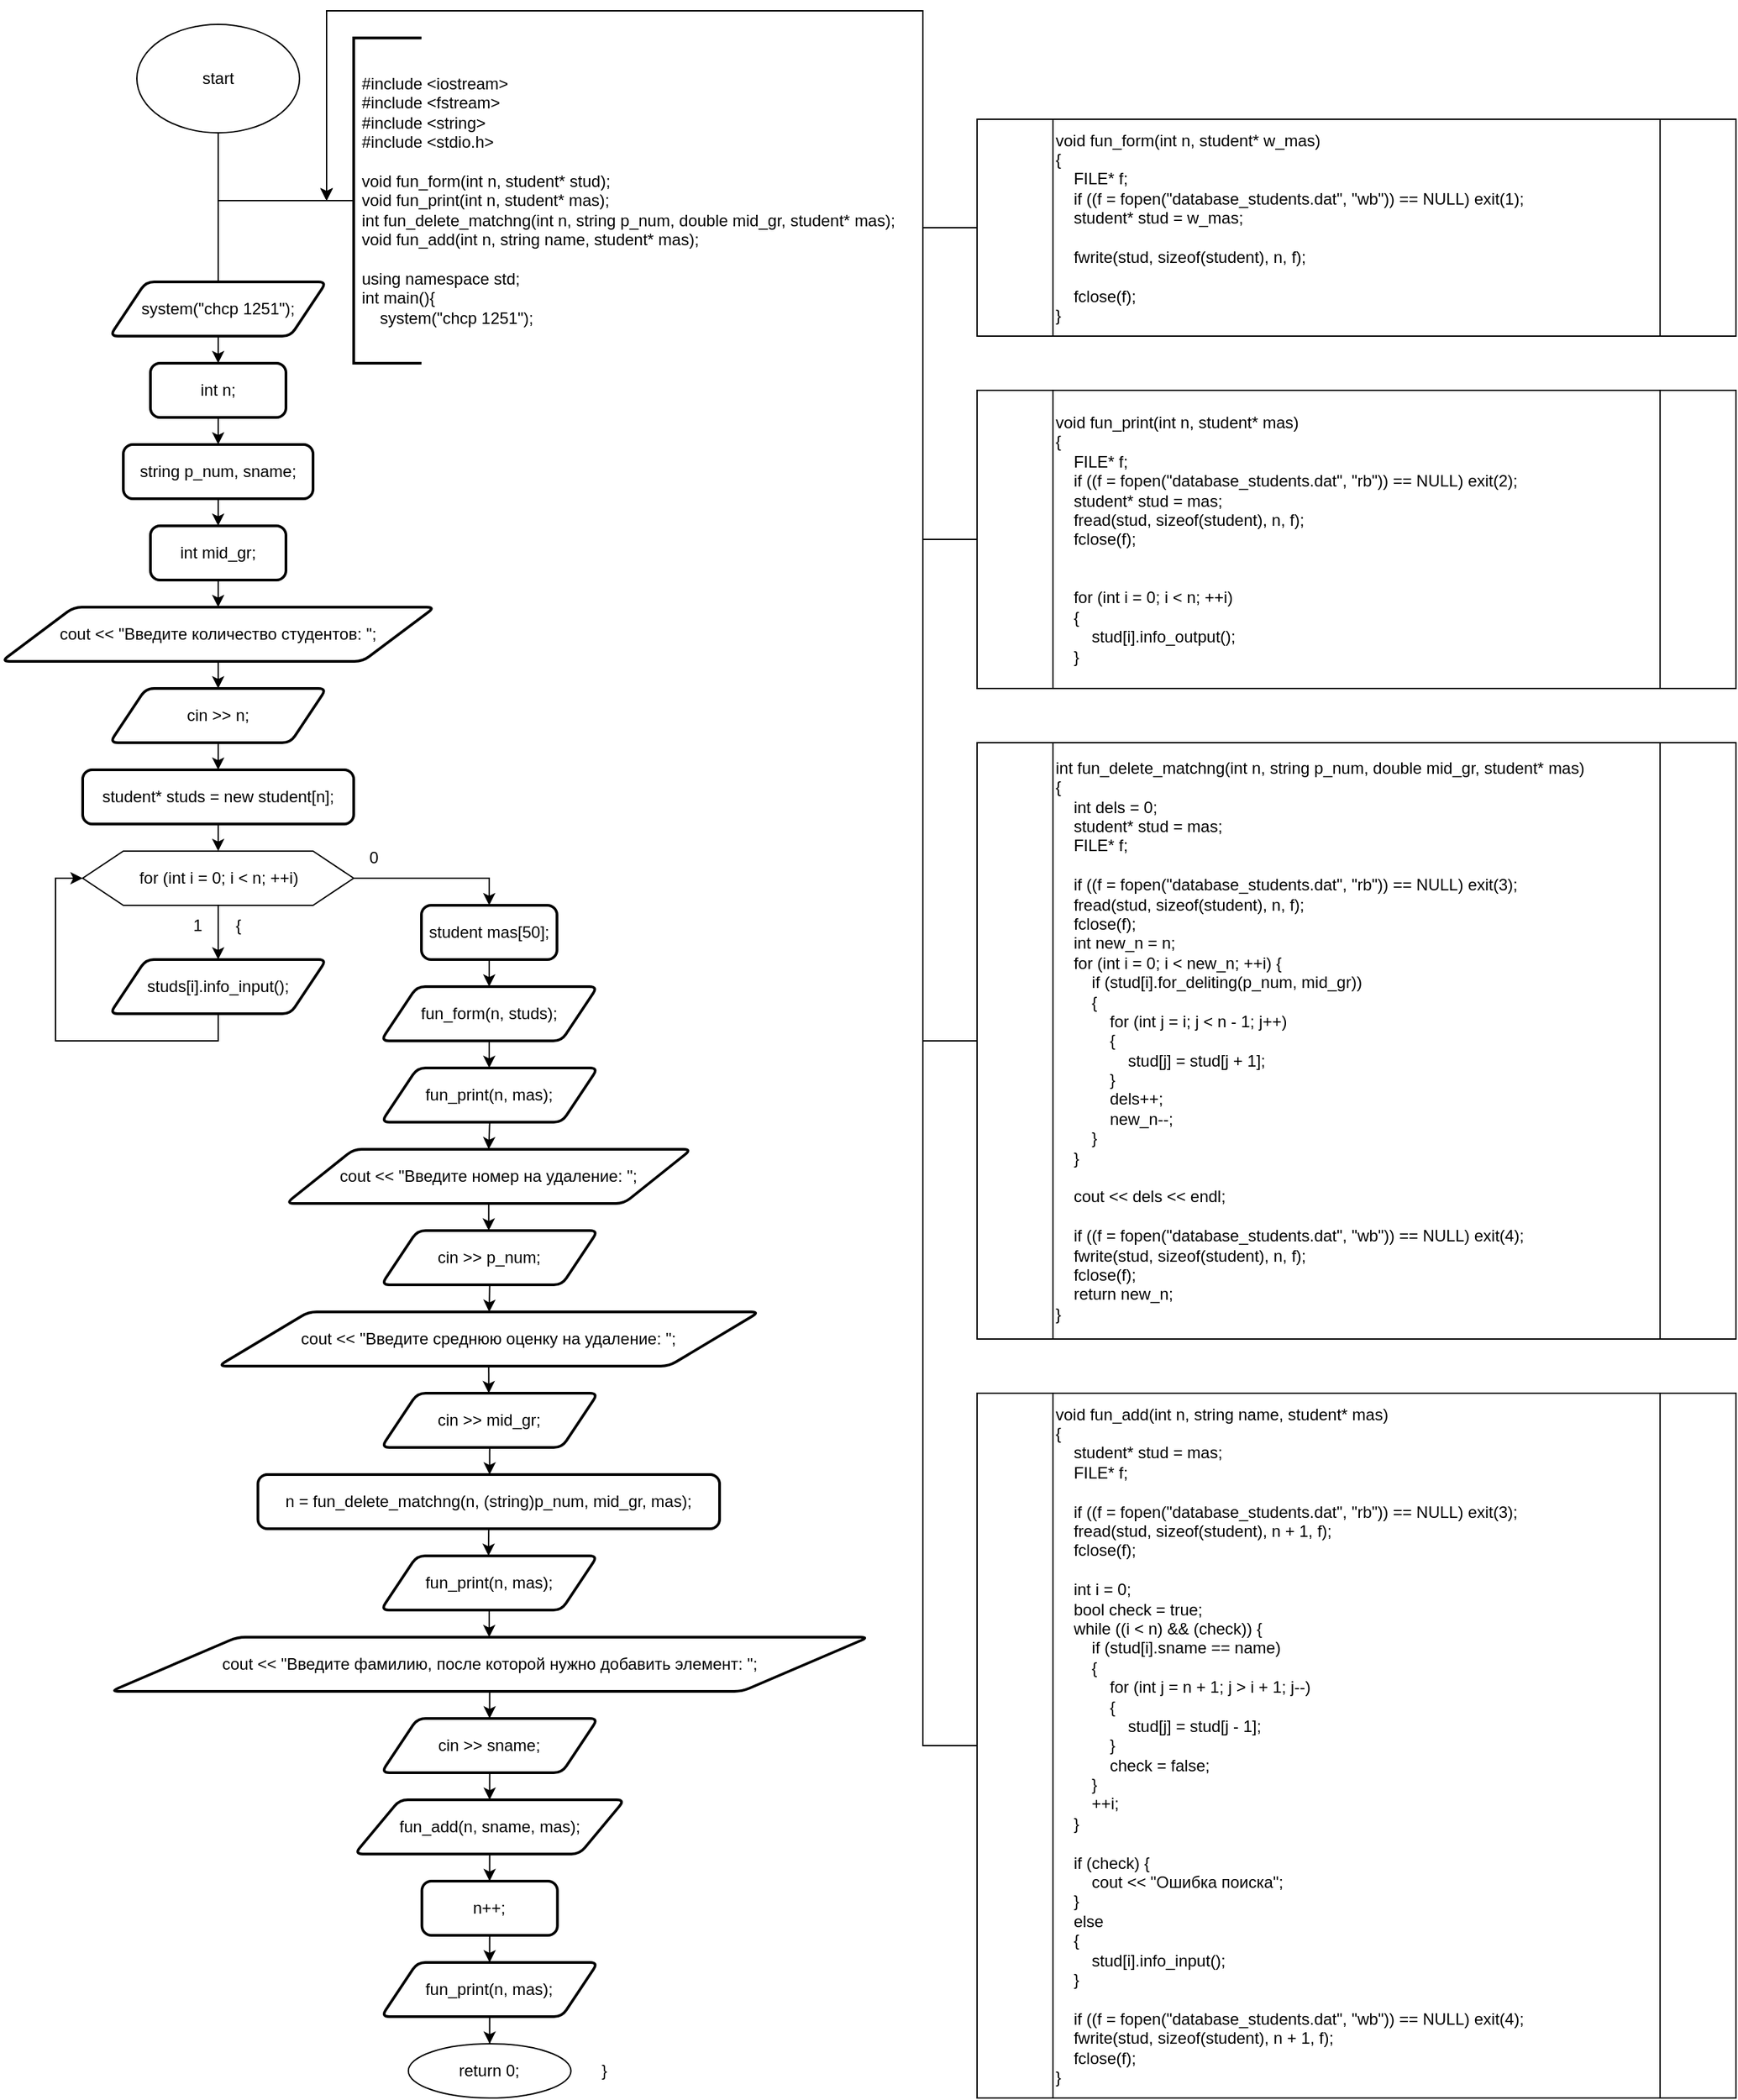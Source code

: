 <mxfile version="23.1.5" type="device">
  <diagram name="Страница — 1" id="C1-LD8xZu3iRwNskrKy1">
    <mxGraphModel dx="712" dy="828" grid="1" gridSize="10" guides="1" tooltips="1" connect="1" arrows="1" fold="1" page="1" pageScale="1" pageWidth="827" pageHeight="1169" math="0" shadow="0">
      <root>
        <mxCell id="0" />
        <mxCell id="1" parent="0" />
        <mxCell id="zZ3rf0ExTtPIG1O4RfIT-1" value="start" style="ellipse;whiteSpace=wrap;html=1;" parent="1" vertex="1">
          <mxGeometry x="180" y="30" width="120" height="80" as="geometry" />
        </mxCell>
        <mxCell id="zZ3rf0ExTtPIG1O4RfIT-2" value="" style="endArrow=classic;html=1;rounded=0;labelBackgroundColor=default;strokeColor=default;align=center;verticalAlign=middle;fontFamily=Helvetica;fontSize=11;fontColor=default;shape=connector;edgeStyle=orthogonalEdgeStyle;exitX=0.5;exitY=1;exitDx=0;exitDy=0;" parent="1" source="zZ3rf0ExTtPIG1O4RfIT-1" edge="1">
          <mxGeometry width="50" height="50" relative="1" as="geometry">
            <mxPoint x="290.29" y="200" as="sourcePoint" />
            <mxPoint x="240" y="230" as="targetPoint" />
          </mxGeometry>
        </mxCell>
        <mxCell id="zZ3rf0ExTtPIG1O4RfIT-3" style="edgeStyle=orthogonalEdgeStyle;rounded=0;orthogonalLoop=1;jettySize=auto;html=1;exitX=0;exitY=0.5;exitDx=0;exitDy=0;exitPerimeter=0;endArrow=none;endFill=0;strokeWidth=1;" parent="1" source="zZ3rf0ExTtPIG1O4RfIT-4" edge="1">
          <mxGeometry relative="1" as="geometry">
            <mxPoint x="240" y="160" as="targetPoint" />
            <mxPoint x="300" y="160" as="sourcePoint" />
          </mxGeometry>
        </mxCell>
        <mxCell id="zZ3rf0ExTtPIG1O4RfIT-4" value="" style="strokeWidth=2;html=1;shape=mxgraph.flowchart.annotation_1;align=left;pointerEvents=1;" parent="1" vertex="1">
          <mxGeometry x="340" y="40" width="50" height="240" as="geometry" />
        </mxCell>
        <mxCell id="zZ3rf0ExTtPIG1O4RfIT-5" value="&lt;div&gt;#include &amp;lt;iostream&amp;gt;&lt;/div&gt;&lt;div&gt;#include &amp;lt;fstream&amp;gt;&lt;/div&gt;&lt;div&gt;#include &amp;lt;string&amp;gt;&lt;/div&gt;&lt;div&gt;#include &amp;lt;stdio.h&amp;gt;&lt;/div&gt;&lt;div&gt;&lt;br&gt;&lt;/div&gt;&lt;div&gt;&lt;div&gt;void fun_form(int n, student* stud);&lt;/div&gt;&lt;div&gt;void fun_print(int n, student* mas);&lt;/div&gt;&lt;div&gt;int fun_delete_matchng(int n, string p_num, double mid_gr, student* mas);&lt;/div&gt;&lt;div&gt;void fun_add(int n, string name, student* mas);&lt;/div&gt;&lt;/div&gt;&lt;div&gt;&lt;br&gt;&lt;/div&gt;&lt;div&gt;using namespace std;&lt;/div&gt;int main(){&lt;br&gt;&lt;span style=&quot;&quot;&gt;&lt;span style=&quot;&quot;&gt;&amp;nbsp;&amp;nbsp;&amp;nbsp;&amp;nbsp;&lt;/span&gt;&lt;/span&gt;system(&quot;chcp 1251&quot;);" style="text;strokeColor=none;fillColor=none;align=left;verticalAlign=middle;spacingLeft=4;spacingRight=4;overflow=hidden;points=[[0,0.5],[1,0.5]];portConstraint=eastwest;rotatable=0;whiteSpace=wrap;html=1;" parent="1" vertex="1">
          <mxGeometry x="340" y="50" width="410" height="220" as="geometry" />
        </mxCell>
        <mxCell id="zZ3rf0ExTtPIG1O4RfIT-7" style="edgeStyle=orthogonalEdgeStyle;rounded=0;orthogonalLoop=1;jettySize=auto;html=1;exitX=0.5;exitY=1;exitDx=0;exitDy=0;" parent="1" source="zZ3rf0ExTtPIG1O4RfIT-6" target="zZ3rf0ExTtPIG1O4RfIT-8" edge="1">
          <mxGeometry relative="1" as="geometry">
            <mxPoint x="240.333" y="290.0" as="targetPoint" />
          </mxGeometry>
        </mxCell>
        <mxCell id="zZ3rf0ExTtPIG1O4RfIT-6" value="system(&quot;chcp 1251&quot;);" style="shape=parallelogram;html=1;strokeWidth=2;perimeter=parallelogramPerimeter;whiteSpace=wrap;rounded=1;arcSize=12;size=0.167;" parent="1" vertex="1">
          <mxGeometry x="160" y="220" width="160" height="40" as="geometry" />
        </mxCell>
        <mxCell id="zZ3rf0ExTtPIG1O4RfIT-9" style="edgeStyle=orthogonalEdgeStyle;rounded=0;orthogonalLoop=1;jettySize=auto;html=1;exitX=0.5;exitY=1;exitDx=0;exitDy=0;" parent="1" source="zZ3rf0ExTtPIG1O4RfIT-8" target="zZ3rf0ExTtPIG1O4RfIT-10" edge="1">
          <mxGeometry relative="1" as="geometry">
            <mxPoint x="240.333" y="360" as="targetPoint" />
          </mxGeometry>
        </mxCell>
        <mxCell id="zZ3rf0ExTtPIG1O4RfIT-8" value="int n;" style="rounded=1;whiteSpace=wrap;html=1;absoluteArcSize=1;arcSize=14;strokeWidth=2;" parent="1" vertex="1">
          <mxGeometry x="190.003" y="280.0" width="100" height="40" as="geometry" />
        </mxCell>
        <mxCell id="zZ3rf0ExTtPIG1O4RfIT-11" style="edgeStyle=orthogonalEdgeStyle;rounded=0;orthogonalLoop=1;jettySize=auto;html=1;exitX=0.5;exitY=1;exitDx=0;exitDy=0;" parent="1" source="zZ3rf0ExTtPIG1O4RfIT-10" target="zZ3rf0ExTtPIG1O4RfIT-12" edge="1">
          <mxGeometry relative="1" as="geometry">
            <mxPoint x="240.333" y="430" as="targetPoint" />
          </mxGeometry>
        </mxCell>
        <mxCell id="zZ3rf0ExTtPIG1O4RfIT-10" value="string p_num, sname;" style="rounded=1;whiteSpace=wrap;html=1;absoluteArcSize=1;arcSize=14;strokeWidth=2;" parent="1" vertex="1">
          <mxGeometry x="170.01" y="340" width="139.99" height="40" as="geometry" />
        </mxCell>
        <mxCell id="zZ3rf0ExTtPIG1O4RfIT-13" style="edgeStyle=orthogonalEdgeStyle;rounded=0;orthogonalLoop=1;jettySize=auto;html=1;exitX=0.5;exitY=1;exitDx=0;exitDy=0;" parent="1" source="zZ3rf0ExTtPIG1O4RfIT-12" target="zZ3rf0ExTtPIG1O4RfIT-14" edge="1">
          <mxGeometry relative="1" as="geometry">
            <mxPoint x="240" y="480" as="targetPoint" />
          </mxGeometry>
        </mxCell>
        <mxCell id="zZ3rf0ExTtPIG1O4RfIT-12" value="int mid_gr;" style="rounded=1;whiteSpace=wrap;html=1;absoluteArcSize=1;arcSize=14;strokeWidth=2;" parent="1" vertex="1">
          <mxGeometry x="190.003" y="400" width="100" height="40" as="geometry" />
        </mxCell>
        <mxCell id="zZ3rf0ExTtPIG1O4RfIT-15" style="edgeStyle=orthogonalEdgeStyle;rounded=0;orthogonalLoop=1;jettySize=auto;html=1;exitX=0.5;exitY=1;exitDx=0;exitDy=0;" parent="1" source="zZ3rf0ExTtPIG1O4RfIT-14" target="zZ3rf0ExTtPIG1O4RfIT-16" edge="1">
          <mxGeometry relative="1" as="geometry">
            <mxPoint x="240" y="550" as="targetPoint" />
          </mxGeometry>
        </mxCell>
        <mxCell id="zZ3rf0ExTtPIG1O4RfIT-14" value="cout &lt;&lt; &quot;Введите количество студентов: &quot;;" style="shape=parallelogram;html=1;strokeWidth=2;perimeter=parallelogramPerimeter;whiteSpace=wrap;rounded=1;arcSize=12;size=0.167;" parent="1" vertex="1">
          <mxGeometry x="80" y="460" width="320" height="40" as="geometry" />
        </mxCell>
        <mxCell id="zZ3rf0ExTtPIG1O4RfIT-17" style="edgeStyle=orthogonalEdgeStyle;rounded=0;orthogonalLoop=1;jettySize=auto;html=1;exitX=0.5;exitY=1;exitDx=0;exitDy=0;" parent="1" source="zZ3rf0ExTtPIG1O4RfIT-16" target="zZ3rf0ExTtPIG1O4RfIT-18" edge="1">
          <mxGeometry relative="1" as="geometry">
            <mxPoint x="240" y="600" as="targetPoint" />
          </mxGeometry>
        </mxCell>
        <mxCell id="zZ3rf0ExTtPIG1O4RfIT-16" value="cin &gt;&gt; n;" style="shape=parallelogram;html=1;strokeWidth=2;perimeter=parallelogramPerimeter;whiteSpace=wrap;rounded=1;arcSize=12;size=0.167;" parent="1" vertex="1">
          <mxGeometry x="160" y="520" width="160" height="40" as="geometry" />
        </mxCell>
        <mxCell id="zZ3rf0ExTtPIG1O4RfIT-19" style="edgeStyle=orthogonalEdgeStyle;rounded=0;orthogonalLoop=1;jettySize=auto;html=1;exitX=0.5;exitY=1;exitDx=0;exitDy=0;" parent="1" source="zZ3rf0ExTtPIG1O4RfIT-18" edge="1">
          <mxGeometry relative="1" as="geometry">
            <mxPoint x="240" y="640" as="targetPoint" />
            <mxPoint x="250" y="630" as="sourcePoint" />
            <Array as="points">
              <mxPoint x="240" y="630" />
              <mxPoint x="240" y="630" />
            </Array>
          </mxGeometry>
        </mxCell>
        <mxCell id="zZ3rf0ExTtPIG1O4RfIT-18" value="student* studs = new student[n];" style="rounded=1;whiteSpace=wrap;html=1;absoluteArcSize=1;arcSize=14;strokeWidth=2;" parent="1" vertex="1">
          <mxGeometry x="140" y="580" width="200" height="40" as="geometry" />
        </mxCell>
        <mxCell id="zZ3rf0ExTtPIG1O4RfIT-27" style="edgeStyle=orthogonalEdgeStyle;rounded=0;orthogonalLoop=1;jettySize=auto;html=1;exitX=0.5;exitY=1;exitDx=0;exitDy=0;" parent="1" source="zZ3rf0ExTtPIG1O4RfIT-29" edge="1">
          <mxGeometry relative="1" as="geometry">
            <mxPoint x="240" y="720" as="targetPoint" />
          </mxGeometry>
        </mxCell>
        <mxCell id="zZ3rf0ExTtPIG1O4RfIT-28" style="edgeStyle=orthogonalEdgeStyle;rounded=0;orthogonalLoop=1;jettySize=auto;html=1;exitX=1;exitY=0.5;exitDx=0;exitDy=0;" parent="1" source="zZ3rf0ExTtPIG1O4RfIT-29" target="zZ3rf0ExTtPIG1O4RfIT-35" edge="1">
          <mxGeometry relative="1" as="geometry">
            <mxPoint x="440" y="690" as="targetPoint" />
            <Array as="points">
              <mxPoint x="440" y="660" />
            </Array>
          </mxGeometry>
        </mxCell>
        <mxCell id="zZ3rf0ExTtPIG1O4RfIT-29" value="for (int i = 0; i &amp;lt; n; ++i)" style="verticalLabelPosition=middle;verticalAlign=middle;html=1;shape=hexagon;perimeter=hexagonPerimeter2;arcSize=6;size=0.15;labelPosition=center;align=center;" parent="1" vertex="1">
          <mxGeometry x="140" y="640" width="200" height="40" as="geometry" />
        </mxCell>
        <mxCell id="zZ3rf0ExTtPIG1O4RfIT-30" value="1" style="text;html=1;strokeColor=none;fillColor=none;align=center;verticalAlign=middle;whiteSpace=wrap;rounded=0;" parent="1" vertex="1">
          <mxGeometry x="210" y="680" width="30" height="30" as="geometry" />
        </mxCell>
        <mxCell id="zZ3rf0ExTtPIG1O4RfIT-31" value="{" style="text;html=1;strokeColor=none;fillColor=none;align=center;verticalAlign=middle;whiteSpace=wrap;rounded=0;" parent="1" vertex="1">
          <mxGeometry x="240" y="680" width="30" height="30" as="geometry" />
        </mxCell>
        <mxCell id="zZ3rf0ExTtPIG1O4RfIT-32" value="0" style="text;html=1;strokeColor=none;fillColor=none;align=center;verticalAlign=middle;whiteSpace=wrap;rounded=0;" parent="1" vertex="1">
          <mxGeometry x="340" y="630" width="30" height="30" as="geometry" />
        </mxCell>
        <mxCell id="zZ3rf0ExTtPIG1O4RfIT-34" style="edgeStyle=orthogonalEdgeStyle;rounded=0;orthogonalLoop=1;jettySize=auto;html=1;exitX=0.5;exitY=1;exitDx=0;exitDy=0;entryX=0;entryY=0.5;entryDx=0;entryDy=0;" parent="1" source="zZ3rf0ExTtPIG1O4RfIT-33" target="zZ3rf0ExTtPIG1O4RfIT-29" edge="1">
          <mxGeometry relative="1" as="geometry" />
        </mxCell>
        <mxCell id="zZ3rf0ExTtPIG1O4RfIT-33" value="studs[i].info_input();" style="shape=parallelogram;html=1;strokeWidth=2;perimeter=parallelogramPerimeter;whiteSpace=wrap;rounded=1;arcSize=12;size=0.167;" parent="1" vertex="1">
          <mxGeometry x="160" y="720" width="160" height="40" as="geometry" />
        </mxCell>
        <mxCell id="zZ3rf0ExTtPIG1O4RfIT-36" style="edgeStyle=orthogonalEdgeStyle;rounded=0;orthogonalLoop=1;jettySize=auto;html=1;exitX=0.5;exitY=1;exitDx=0;exitDy=0;" parent="1" source="zZ3rf0ExTtPIG1O4RfIT-35" target="zZ3rf0ExTtPIG1O4RfIT-37" edge="1">
          <mxGeometry relative="1" as="geometry">
            <mxPoint x="440" y="760" as="targetPoint" />
          </mxGeometry>
        </mxCell>
        <mxCell id="zZ3rf0ExTtPIG1O4RfIT-35" value="student mas[50];" style="rounded=1;whiteSpace=wrap;html=1;absoluteArcSize=1;arcSize=14;strokeWidth=2;" parent="1" vertex="1">
          <mxGeometry x="390" y="680" width="100" height="40" as="geometry" />
        </mxCell>
        <mxCell id="zZ3rf0ExTtPIG1O4RfIT-38" style="edgeStyle=orthogonalEdgeStyle;rounded=0;orthogonalLoop=1;jettySize=auto;html=1;exitX=0.5;exitY=1;exitDx=0;exitDy=0;" parent="1" source="zZ3rf0ExTtPIG1O4RfIT-37" target="zZ3rf0ExTtPIG1O4RfIT-39" edge="1">
          <mxGeometry relative="1" as="geometry">
            <mxPoint x="440.333" y="820" as="targetPoint" />
          </mxGeometry>
        </mxCell>
        <mxCell id="zZ3rf0ExTtPIG1O4RfIT-37" value="fun_form(n, studs);" style="shape=parallelogram;html=1;strokeWidth=2;perimeter=parallelogramPerimeter;whiteSpace=wrap;rounded=1;arcSize=12;size=0.167;" parent="1" vertex="1">
          <mxGeometry x="360" y="740" width="160" height="40" as="geometry" />
        </mxCell>
        <mxCell id="zZ3rf0ExTtPIG1O4RfIT-40" style="edgeStyle=orthogonalEdgeStyle;rounded=0;orthogonalLoop=1;jettySize=auto;html=1;exitX=0.5;exitY=1;exitDx=0;exitDy=0;entryX=0.5;entryY=0;entryDx=0;entryDy=0;" parent="1" source="zZ3rf0ExTtPIG1O4RfIT-39" target="zZ3rf0ExTtPIG1O4RfIT-41" edge="1">
          <mxGeometry relative="1" as="geometry">
            <mxPoint x="440.333" y="880" as="targetPoint" />
          </mxGeometry>
        </mxCell>
        <mxCell id="zZ3rf0ExTtPIG1O4RfIT-39" value="fun_print(n, mas);" style="shape=parallelogram;html=1;strokeWidth=2;perimeter=parallelogramPerimeter;whiteSpace=wrap;rounded=1;arcSize=12;size=0.167;" parent="1" vertex="1">
          <mxGeometry x="360.333" y="800" width="160" height="40" as="geometry" />
        </mxCell>
        <mxCell id="zZ3rf0ExTtPIG1O4RfIT-42" style="edgeStyle=orthogonalEdgeStyle;rounded=0;orthogonalLoop=1;jettySize=auto;html=1;exitX=0.5;exitY=1;exitDx=0;exitDy=0;" parent="1" source="zZ3rf0ExTtPIG1O4RfIT-41" target="zZ3rf0ExTtPIG1O4RfIT-43" edge="1">
          <mxGeometry relative="1" as="geometry">
            <mxPoint x="440.333" y="940" as="targetPoint" />
            <Array as="points">
              <mxPoint x="440" y="920" />
              <mxPoint x="440" y="920" />
            </Array>
          </mxGeometry>
        </mxCell>
        <mxCell id="zZ3rf0ExTtPIG1O4RfIT-41" value="cout &amp;lt;&amp;lt; &quot;Введите номер на удаление: &quot;;" style="shape=parallelogram;html=1;strokeWidth=2;perimeter=parallelogramPerimeter;whiteSpace=wrap;rounded=1;arcSize=12;size=0.167;" parent="1" vertex="1">
          <mxGeometry x="290" y="860" width="299.33" height="40" as="geometry" />
        </mxCell>
        <mxCell id="zZ3rf0ExTtPIG1O4RfIT-44" style="edgeStyle=orthogonalEdgeStyle;rounded=0;orthogonalLoop=1;jettySize=auto;html=1;exitX=0.5;exitY=1;exitDx=0;exitDy=0;" parent="1" source="zZ3rf0ExTtPIG1O4RfIT-43" edge="1">
          <mxGeometry relative="1" as="geometry">
            <mxPoint x="440" y="980" as="targetPoint" />
          </mxGeometry>
        </mxCell>
        <mxCell id="zZ3rf0ExTtPIG1O4RfIT-43" value="cin &gt;&gt; p_num;" style="shape=parallelogram;html=1;strokeWidth=2;perimeter=parallelogramPerimeter;whiteSpace=wrap;rounded=1;arcSize=12;size=0.167;" parent="1" vertex="1">
          <mxGeometry x="360.333" y="920" width="160" height="40" as="geometry" />
        </mxCell>
        <mxCell id="zZ3rf0ExTtPIG1O4RfIT-46" style="edgeStyle=orthogonalEdgeStyle;rounded=0;orthogonalLoop=1;jettySize=auto;html=1;exitX=0.5;exitY=1;exitDx=0;exitDy=0;" parent="1" source="zZ3rf0ExTtPIG1O4RfIT-45" target="zZ3rf0ExTtPIG1O4RfIT-47" edge="1">
          <mxGeometry relative="1" as="geometry">
            <mxPoint x="440.333" y="1060" as="targetPoint" />
          </mxGeometry>
        </mxCell>
        <mxCell id="zZ3rf0ExTtPIG1O4RfIT-45" value="cout &lt;&lt; &quot;Введите среднюю оценку на удаление: &quot;;" style="shape=parallelogram;html=1;strokeWidth=2;perimeter=parallelogramPerimeter;whiteSpace=wrap;rounded=1;arcSize=12;size=0.167;" parent="1" vertex="1">
          <mxGeometry x="240" y="980" width="399.33" height="40" as="geometry" />
        </mxCell>
        <mxCell id="zZ3rf0ExTtPIG1O4RfIT-48" style="edgeStyle=orthogonalEdgeStyle;rounded=0;orthogonalLoop=1;jettySize=auto;html=1;exitX=0.5;exitY=1;exitDx=0;exitDy=0;" parent="1" source="zZ3rf0ExTtPIG1O4RfIT-47" target="zZ3rf0ExTtPIG1O4RfIT-49" edge="1">
          <mxGeometry relative="1" as="geometry">
            <mxPoint x="440" y="1100" as="targetPoint" />
          </mxGeometry>
        </mxCell>
        <mxCell id="zZ3rf0ExTtPIG1O4RfIT-47" value="cin &gt;&gt; mid_gr;" style="shape=parallelogram;html=1;strokeWidth=2;perimeter=parallelogramPerimeter;whiteSpace=wrap;rounded=1;arcSize=12;size=0.167;" parent="1" vertex="1">
          <mxGeometry x="360.333" y="1040" width="160" height="40" as="geometry" />
        </mxCell>
        <mxCell id="zZ3rf0ExTtPIG1O4RfIT-50" style="edgeStyle=orthogonalEdgeStyle;rounded=0;orthogonalLoop=1;jettySize=auto;html=1;exitX=0.5;exitY=1;exitDx=0;exitDy=0;" parent="1" source="zZ3rf0ExTtPIG1O4RfIT-49" edge="1">
          <mxGeometry relative="1" as="geometry">
            <mxPoint x="439.5" y="1160" as="targetPoint" />
          </mxGeometry>
        </mxCell>
        <mxCell id="zZ3rf0ExTtPIG1O4RfIT-49" value="n = fun_delete_matchng(n, (string)p_num, mid_gr, mas);" style="rounded=1;whiteSpace=wrap;html=1;absoluteArcSize=1;arcSize=14;strokeWidth=2;" parent="1" vertex="1">
          <mxGeometry x="269.32" y="1100" width="340.68" height="40" as="geometry" />
        </mxCell>
        <mxCell id="zZ3rf0ExTtPIG1O4RfIT-53" style="edgeStyle=orthogonalEdgeStyle;rounded=0;orthogonalLoop=1;jettySize=auto;html=1;exitX=0.5;exitY=1;exitDx=0;exitDy=0;" parent="1" source="zZ3rf0ExTtPIG1O4RfIT-52" target="zZ3rf0ExTtPIG1O4RfIT-54" edge="1">
          <mxGeometry relative="1" as="geometry">
            <mxPoint x="440.333" y="1220" as="targetPoint" />
          </mxGeometry>
        </mxCell>
        <mxCell id="zZ3rf0ExTtPIG1O4RfIT-52" value="fun_print(n, mas);" style="shape=parallelogram;html=1;strokeWidth=2;perimeter=parallelogramPerimeter;whiteSpace=wrap;rounded=1;arcSize=12;size=0.167;" parent="1" vertex="1">
          <mxGeometry x="360.003" y="1160" width="160" height="40" as="geometry" />
        </mxCell>
        <mxCell id="zZ3rf0ExTtPIG1O4RfIT-55" style="edgeStyle=orthogonalEdgeStyle;rounded=0;orthogonalLoop=1;jettySize=auto;html=1;exitX=0.5;exitY=1;exitDx=0;exitDy=0;" parent="1" source="zZ3rf0ExTtPIG1O4RfIT-54" target="zZ3rf0ExTtPIG1O4RfIT-56" edge="1">
          <mxGeometry relative="1" as="geometry">
            <mxPoint x="440.333" y="1280" as="targetPoint" />
          </mxGeometry>
        </mxCell>
        <mxCell id="zZ3rf0ExTtPIG1O4RfIT-54" value="cout &lt;&lt; &quot;Введите фамилию, после которой нужно добавить элемент: &quot;;" style="shape=parallelogram;html=1;strokeWidth=2;perimeter=parallelogramPerimeter;whiteSpace=wrap;rounded=1;arcSize=12;size=0.167;" parent="1" vertex="1">
          <mxGeometry x="160.67" y="1220" width="559.33" height="40" as="geometry" />
        </mxCell>
        <mxCell id="zZ3rf0ExTtPIG1O4RfIT-57" style="edgeStyle=orthogonalEdgeStyle;rounded=0;orthogonalLoop=1;jettySize=auto;html=1;exitX=0.5;exitY=1;exitDx=0;exitDy=0;" parent="1" source="zZ3rf0ExTtPIG1O4RfIT-56" target="zZ3rf0ExTtPIG1O4RfIT-58" edge="1">
          <mxGeometry relative="1" as="geometry">
            <mxPoint x="440.333" y="1340" as="targetPoint" />
          </mxGeometry>
        </mxCell>
        <mxCell id="zZ3rf0ExTtPIG1O4RfIT-56" value="cin &gt;&gt; sname;" style="shape=parallelogram;html=1;strokeWidth=2;perimeter=parallelogramPerimeter;whiteSpace=wrap;rounded=1;arcSize=12;size=0.167;" parent="1" vertex="1">
          <mxGeometry x="360.333" y="1280" width="160" height="40" as="geometry" />
        </mxCell>
        <mxCell id="zZ3rf0ExTtPIG1O4RfIT-59" style="edgeStyle=orthogonalEdgeStyle;rounded=0;orthogonalLoop=1;jettySize=auto;html=1;exitX=0.5;exitY=1;exitDx=0;exitDy=0;" parent="1" source="zZ3rf0ExTtPIG1O4RfIT-58" target="zZ3rf0ExTtPIG1O4RfIT-60" edge="1">
          <mxGeometry relative="1" as="geometry">
            <mxPoint x="440.333" y="1400" as="targetPoint" />
          </mxGeometry>
        </mxCell>
        <mxCell id="zZ3rf0ExTtPIG1O4RfIT-58" value="fun_add(n, sname, mas);" style="shape=parallelogram;html=1;strokeWidth=2;perimeter=parallelogramPerimeter;whiteSpace=wrap;rounded=1;arcSize=12;size=0.167;" parent="1" vertex="1">
          <mxGeometry x="340.67" y="1340" width="199.33" height="40" as="geometry" />
        </mxCell>
        <mxCell id="zZ3rf0ExTtPIG1O4RfIT-61" style="edgeStyle=orthogonalEdgeStyle;rounded=0;orthogonalLoop=1;jettySize=auto;html=1;exitX=0.5;exitY=1;exitDx=0;exitDy=0;" parent="1" source="zZ3rf0ExTtPIG1O4RfIT-60" target="zZ3rf0ExTtPIG1O4RfIT-62" edge="1">
          <mxGeometry relative="1" as="geometry">
            <mxPoint x="440.333" y="1460" as="targetPoint" />
          </mxGeometry>
        </mxCell>
        <mxCell id="zZ3rf0ExTtPIG1O4RfIT-60" value="n++;" style="rounded=1;whiteSpace=wrap;html=1;absoluteArcSize=1;arcSize=14;strokeWidth=2;" parent="1" vertex="1">
          <mxGeometry x="390.333" y="1400" width="100" height="40" as="geometry" />
        </mxCell>
        <mxCell id="zZ3rf0ExTtPIG1O4RfIT-63" style="edgeStyle=orthogonalEdgeStyle;rounded=0;orthogonalLoop=1;jettySize=auto;html=1;exitX=0.5;exitY=1;exitDx=0;exitDy=0;" parent="1" source="zZ3rf0ExTtPIG1O4RfIT-62" target="zZ3rf0ExTtPIG1O4RfIT-64" edge="1">
          <mxGeometry relative="1" as="geometry">
            <mxPoint x="440.333" y="1520" as="targetPoint" />
          </mxGeometry>
        </mxCell>
        <mxCell id="zZ3rf0ExTtPIG1O4RfIT-62" value="fun_print(n, mas);" style="shape=parallelogram;html=1;strokeWidth=2;perimeter=parallelogramPerimeter;whiteSpace=wrap;rounded=1;arcSize=12;size=0.167;" parent="1" vertex="1">
          <mxGeometry x="360.333" y="1460" width="160" height="40" as="geometry" />
        </mxCell>
        <mxCell id="zZ3rf0ExTtPIG1O4RfIT-64" value="return 0;" style="ellipse;whiteSpace=wrap;html=1;" parent="1" vertex="1">
          <mxGeometry x="380.33" y="1520" width="120" height="40" as="geometry" />
        </mxCell>
        <mxCell id="zZ3rf0ExTtPIG1O4RfIT-65" value="void fun_form(int n, student* w_mas)&lt;br&gt;{&lt;br&gt;&amp;nbsp; &amp;nbsp; FILE* f;&lt;br&gt;&amp;nbsp; &amp;nbsp; if ((f = fopen(&quot;database_students.dat&quot;, &quot;wb&quot;)) == NULL) exit(1);&lt;br&gt;&amp;nbsp; &amp;nbsp; student* stud = w_mas;&lt;br&gt;&lt;br&gt;&amp;nbsp; &amp;nbsp; fwrite(stud, sizeof(student), n, f);&lt;br&gt;&lt;br&gt;&amp;nbsp; &amp;nbsp; fclose(f);&lt;br&gt;}" style="shape=process;whiteSpace=wrap;html=1;backgroundOutline=1;align=left;" parent="1" vertex="1">
          <mxGeometry x="800" y="100" width="560" height="160" as="geometry" />
        </mxCell>
        <mxCell id="zZ3rf0ExTtPIG1O4RfIT-66" value="void fun_print(int n, student* mas)&lt;br&gt;{&lt;br&gt;&amp;nbsp; &amp;nbsp; FILE* f;&lt;br&gt;&amp;nbsp; &amp;nbsp; if ((f = fopen(&quot;database_students.dat&quot;, &quot;rb&quot;)) == NULL) exit(2);&lt;br&gt;&amp;nbsp; &amp;nbsp; student* stud = mas;&lt;br&gt;&amp;nbsp; &amp;nbsp; fread(stud, sizeof(student), n, f);&lt;br&gt;&amp;nbsp; &amp;nbsp; fclose(f);&lt;br&gt;&lt;br&gt;&lt;br&gt;&amp;nbsp; &amp;nbsp; for (int i = 0; i &amp;lt; n; ++i)&lt;br&gt;&amp;nbsp; &amp;nbsp; {&lt;br&gt;&amp;nbsp; &amp;nbsp; &amp;nbsp; &amp;nbsp; stud[i].info_output();&lt;br&gt;&amp;nbsp; &amp;nbsp; }" style="shape=process;whiteSpace=wrap;html=1;backgroundOutline=1;align=left;" parent="1" vertex="1">
          <mxGeometry x="800" y="300" width="560" height="220" as="geometry" />
        </mxCell>
        <mxCell id="zZ3rf0ExTtPIG1O4RfIT-67" value="&lt;div&gt;int fun_delete_matchng(int n, string p_num, double mid_gr, student* mas)&lt;/div&gt;&lt;div&gt;{&lt;/div&gt;&lt;div&gt;&amp;nbsp; &amp;nbsp; int dels = 0;&lt;/div&gt;&lt;div&gt;&amp;nbsp; &amp;nbsp; student* stud = mas;&lt;/div&gt;&lt;div&gt;&amp;nbsp; &amp;nbsp; FILE* f;&lt;/div&gt;&lt;div&gt;&lt;br&gt;&lt;/div&gt;&lt;div&gt;&amp;nbsp; &amp;nbsp; if ((f = fopen(&quot;database_students.dat&quot;, &quot;rb&quot;)) == NULL) exit(3);&lt;/div&gt;&lt;div&gt;&amp;nbsp; &amp;nbsp; fread(stud, sizeof(student), n, f);&lt;/div&gt;&lt;div&gt;&amp;nbsp; &amp;nbsp; fclose(f);&lt;/div&gt;&lt;div&gt;&amp;nbsp; &amp;nbsp; int new_n = n;&lt;/div&gt;&lt;div&gt;&amp;nbsp; &amp;nbsp; for (int i = 0; i &amp;lt; new_n; ++i) {&lt;/div&gt;&lt;div&gt;&amp;nbsp; &amp;nbsp; &amp;nbsp; &amp;nbsp; if (stud[i].for_deliting(p_num, mid_gr))&lt;/div&gt;&lt;div&gt;&amp;nbsp; &amp;nbsp; &amp;nbsp; &amp;nbsp; {&lt;/div&gt;&lt;div&gt;&amp;nbsp; &amp;nbsp; &amp;nbsp; &amp;nbsp; &amp;nbsp; &amp;nbsp; for (int j = i; j &amp;lt; n - 1; j++)&lt;/div&gt;&lt;div&gt;&amp;nbsp; &amp;nbsp; &amp;nbsp; &amp;nbsp; &amp;nbsp; &amp;nbsp; {&lt;/div&gt;&lt;div&gt;&amp;nbsp; &amp;nbsp; &amp;nbsp; &amp;nbsp; &amp;nbsp; &amp;nbsp; &amp;nbsp; &amp;nbsp; stud[j] = stud[j + 1];&lt;/div&gt;&lt;div&gt;&amp;nbsp; &amp;nbsp; &amp;nbsp; &amp;nbsp; &amp;nbsp; &amp;nbsp; }&lt;/div&gt;&lt;div&gt;&amp;nbsp; &amp;nbsp; &amp;nbsp; &amp;nbsp; &amp;nbsp; &amp;nbsp; dels++;&lt;/div&gt;&lt;div&gt;&amp;nbsp; &amp;nbsp; &amp;nbsp; &amp;nbsp; &amp;nbsp; &amp;nbsp; new_n--;&lt;/div&gt;&lt;div&gt;&amp;nbsp; &amp;nbsp; &amp;nbsp; &amp;nbsp; }&lt;/div&gt;&lt;div&gt;&amp;nbsp; &amp;nbsp; }&lt;/div&gt;&lt;div&gt;&lt;br&gt;&lt;/div&gt;&lt;div&gt;&amp;nbsp; &amp;nbsp; cout &amp;lt;&amp;lt; dels &amp;lt;&amp;lt; endl;&lt;/div&gt;&lt;div&gt;&lt;br&gt;&lt;/div&gt;&lt;div&gt;&amp;nbsp; &amp;nbsp; if ((f = fopen(&quot;database_students.dat&quot;, &quot;wb&quot;)) == NULL) exit(4);&lt;/div&gt;&lt;div&gt;&amp;nbsp; &amp;nbsp; fwrite(stud, sizeof(student), n, f);&lt;/div&gt;&lt;div&gt;&amp;nbsp; &amp;nbsp; fclose(f);&lt;/div&gt;&lt;div&gt;&amp;nbsp; &amp;nbsp; return new_n;&lt;/div&gt;&lt;div&gt;}&lt;/div&gt;" style="shape=process;whiteSpace=wrap;html=1;backgroundOutline=1;align=left;" parent="1" vertex="1">
          <mxGeometry x="800" y="560" width="560" height="440" as="geometry" />
        </mxCell>
        <mxCell id="zZ3rf0ExTtPIG1O4RfIT-68" value="&lt;div&gt;void fun_add(int n, string name, student* mas)&lt;/div&gt;&lt;div&gt;{&lt;/div&gt;&lt;div&gt;&amp;nbsp; &amp;nbsp; student* stud = mas;&lt;/div&gt;&lt;div&gt;&amp;nbsp; &amp;nbsp; FILE* f;&lt;/div&gt;&lt;div&gt;&lt;br&gt;&lt;/div&gt;&lt;div&gt;&amp;nbsp; &amp;nbsp; if ((f = fopen(&quot;database_students.dat&quot;, &quot;rb&quot;)) == NULL) exit(3);&lt;/div&gt;&lt;div&gt;&amp;nbsp; &amp;nbsp; fread(stud, sizeof(student), n + 1, f);&lt;/div&gt;&lt;div&gt;&amp;nbsp; &amp;nbsp; fclose(f);&lt;/div&gt;&lt;div&gt;&lt;br&gt;&lt;/div&gt;&lt;div&gt;&amp;nbsp; &amp;nbsp; int i = 0;&lt;/div&gt;&lt;div&gt;&amp;nbsp; &amp;nbsp; bool check = true;&lt;/div&gt;&lt;div&gt;&amp;nbsp; &amp;nbsp; while ((i &amp;lt; n) &amp;amp;&amp;amp; (check)) {&lt;/div&gt;&lt;div&gt;&amp;nbsp; &amp;nbsp; &amp;nbsp; &amp;nbsp; if (stud[i].sname == name)&lt;/div&gt;&lt;div&gt;&amp;nbsp; &amp;nbsp; &amp;nbsp; &amp;nbsp; {&lt;/div&gt;&lt;div&gt;&amp;nbsp; &amp;nbsp; &amp;nbsp; &amp;nbsp; &amp;nbsp; &amp;nbsp; for (int j = n + 1; j &amp;gt; i + 1; j--)&lt;/div&gt;&lt;div&gt;&amp;nbsp; &amp;nbsp; &amp;nbsp; &amp;nbsp; &amp;nbsp; &amp;nbsp; {&lt;/div&gt;&lt;div&gt;&amp;nbsp; &amp;nbsp; &amp;nbsp; &amp;nbsp; &amp;nbsp; &amp;nbsp; &amp;nbsp; &amp;nbsp; stud[j] = stud[j - 1];&lt;/div&gt;&lt;div&gt;&amp;nbsp; &amp;nbsp; &amp;nbsp; &amp;nbsp; &amp;nbsp; &amp;nbsp; }&lt;/div&gt;&lt;div&gt;&amp;nbsp; &amp;nbsp; &amp;nbsp; &amp;nbsp; &amp;nbsp; &amp;nbsp; check = false;&lt;/div&gt;&lt;div&gt;&amp;nbsp; &amp;nbsp; &amp;nbsp; &amp;nbsp; }&lt;/div&gt;&lt;div&gt;&amp;nbsp; &amp;nbsp; &amp;nbsp; &amp;nbsp; ++i;&lt;/div&gt;&lt;div&gt;&amp;nbsp; &amp;nbsp; }&lt;/div&gt;&lt;div&gt;&lt;br&gt;&lt;/div&gt;&lt;div&gt;&amp;nbsp; &amp;nbsp; if (check) {&lt;/div&gt;&lt;div&gt;&amp;nbsp; &amp;nbsp; &amp;nbsp; &amp;nbsp; cout &amp;lt;&amp;lt; &quot;Ошибка поиска&quot;;&lt;/div&gt;&lt;div&gt;&amp;nbsp; &amp;nbsp; }&lt;/div&gt;&lt;div&gt;&amp;nbsp; &amp;nbsp; else&lt;/div&gt;&lt;div&gt;&amp;nbsp; &amp;nbsp; {&lt;/div&gt;&lt;div&gt;&amp;nbsp; &amp;nbsp; &amp;nbsp; &amp;nbsp; stud[i].info_input();&lt;/div&gt;&lt;div&gt;&amp;nbsp; &amp;nbsp; }&lt;/div&gt;&lt;div&gt;&lt;br&gt;&lt;/div&gt;&lt;div&gt;&amp;nbsp; &amp;nbsp; if ((f = fopen(&quot;database_students.dat&quot;, &quot;wb&quot;)) == NULL) exit(4);&lt;/div&gt;&lt;div&gt;&amp;nbsp; &amp;nbsp; fwrite(stud, sizeof(student), n + 1, f);&lt;/div&gt;&lt;div&gt;&amp;nbsp; &amp;nbsp; fclose(f);&lt;/div&gt;&lt;div&gt;}&lt;/div&gt;" style="shape=process;whiteSpace=wrap;html=1;backgroundOutline=1;align=left;" parent="1" vertex="1">
          <mxGeometry x="800" y="1040" width="560" height="520" as="geometry" />
        </mxCell>
        <mxCell id="zZ3rf0ExTtPIG1O4RfIT-69" value="" style="endArrow=classic;html=1;rounded=0;exitX=0;exitY=0.5;exitDx=0;exitDy=0;" parent="1" source="zZ3rf0ExTtPIG1O4RfIT-68" edge="1">
          <mxGeometry width="50" height="50" relative="1" as="geometry">
            <mxPoint x="770.0" y="750" as="sourcePoint" />
            <mxPoint x="320" y="160" as="targetPoint" />
            <Array as="points">
              <mxPoint x="760" y="1300" />
              <mxPoint x="760" y="20" />
              <mxPoint x="320" y="20" />
            </Array>
          </mxGeometry>
        </mxCell>
        <mxCell id="zZ3rf0ExTtPIG1O4RfIT-70" value="" style="endArrow=classic;html=1;rounded=0;exitX=0;exitY=0.5;exitDx=0;exitDy=0;" parent="1" source="zZ3rf0ExTtPIG1O4RfIT-67" edge="1">
          <mxGeometry width="50" height="50" relative="1" as="geometry">
            <mxPoint x="800" y="1300" as="sourcePoint" />
            <mxPoint x="320" y="160" as="targetPoint" />
            <Array as="points">
              <mxPoint x="760" y="780" />
              <mxPoint x="760" y="20" />
              <mxPoint x="320" y="20" />
            </Array>
          </mxGeometry>
        </mxCell>
        <mxCell id="zZ3rf0ExTtPIG1O4RfIT-71" value="" style="endArrow=classic;html=1;rounded=0;exitX=0;exitY=0.5;exitDx=0;exitDy=0;" parent="1" source="zZ3rf0ExTtPIG1O4RfIT-66" edge="1">
          <mxGeometry width="50" height="50" relative="1" as="geometry">
            <mxPoint x="800" y="780" as="sourcePoint" />
            <mxPoint x="320" y="160" as="targetPoint" />
            <Array as="points">
              <mxPoint x="760" y="410" />
              <mxPoint x="760" y="20" />
              <mxPoint x="320" y="20" />
            </Array>
          </mxGeometry>
        </mxCell>
        <mxCell id="zZ3rf0ExTtPIG1O4RfIT-72" value="" style="endArrow=classic;html=1;rounded=0;exitX=0;exitY=0.5;exitDx=0;exitDy=0;" parent="1" source="zZ3rf0ExTtPIG1O4RfIT-65" edge="1">
          <mxGeometry width="50" height="50" relative="1" as="geometry">
            <mxPoint x="800" y="780" as="sourcePoint" />
            <mxPoint x="320" y="160" as="targetPoint" />
            <Array as="points">
              <mxPoint x="760" y="180" />
              <mxPoint x="760" y="20" />
              <mxPoint x="320" y="20" />
            </Array>
          </mxGeometry>
        </mxCell>
        <mxCell id="zZ3rf0ExTtPIG1O4RfIT-74" value="}" style="text;html=1;strokeColor=none;fillColor=none;align=center;verticalAlign=middle;whiteSpace=wrap;rounded=0;" parent="1" vertex="1">
          <mxGeometry x="510" y="1525" width="30" height="30" as="geometry" />
        </mxCell>
      </root>
    </mxGraphModel>
  </diagram>
</mxfile>

